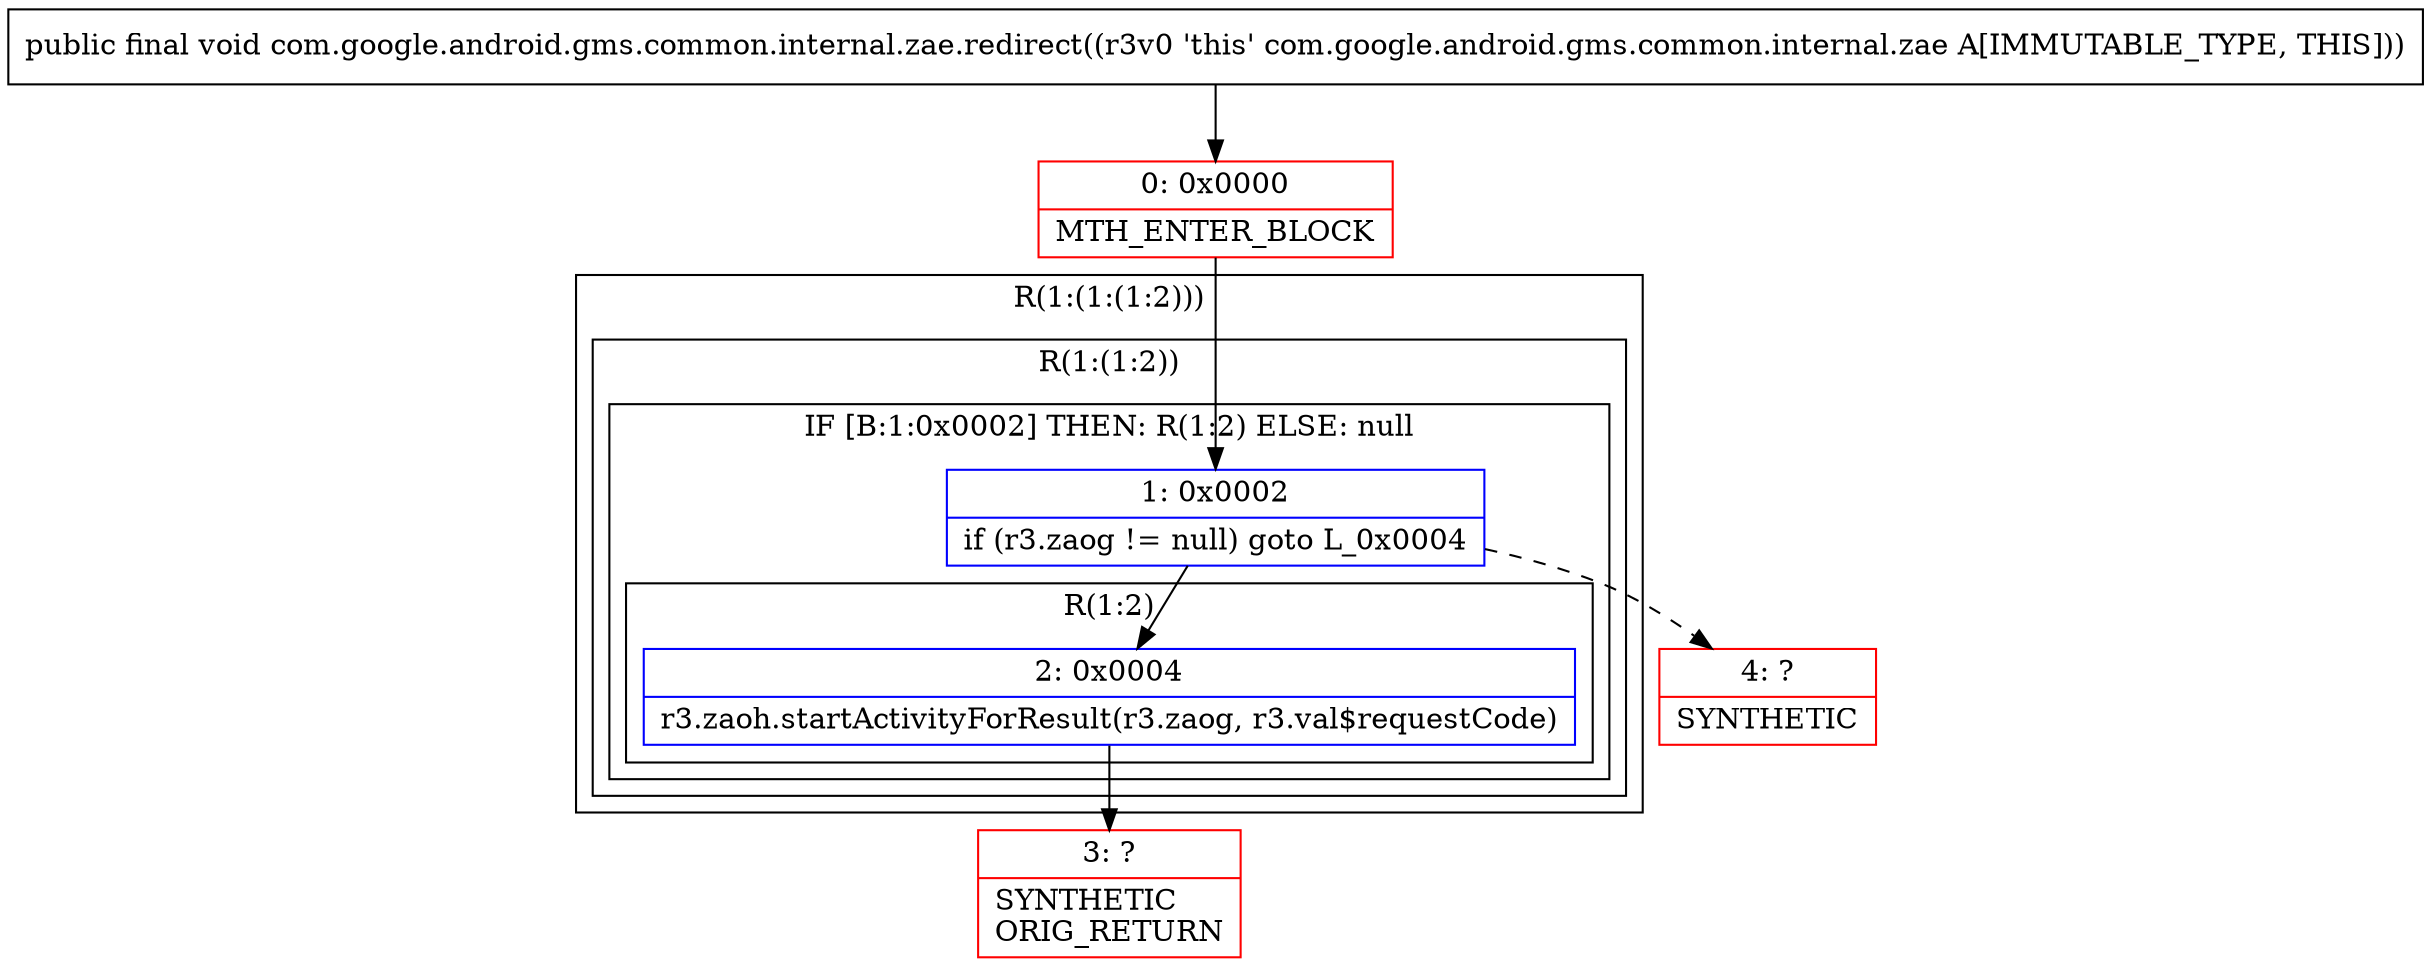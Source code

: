 digraph "CFG forcom.google.android.gms.common.internal.zae.redirect()V" {
subgraph cluster_Region_939394954 {
label = "R(1:(1:(1:2)))";
node [shape=record,color=blue];
subgraph cluster_Region_969696980 {
label = "R(1:(1:2))";
node [shape=record,color=blue];
subgraph cluster_IfRegion_1120113214 {
label = "IF [B:1:0x0002] THEN: R(1:2) ELSE: null";
node [shape=record,color=blue];
Node_1 [shape=record,label="{1\:\ 0x0002|if (r3.zaog != null) goto L_0x0004\l}"];
subgraph cluster_Region_903529332 {
label = "R(1:2)";
node [shape=record,color=blue];
Node_2 [shape=record,label="{2\:\ 0x0004|r3.zaoh.startActivityForResult(r3.zaog, r3.val$requestCode)\l}"];
}
}
}
}
Node_0 [shape=record,color=red,label="{0\:\ 0x0000|MTH_ENTER_BLOCK\l}"];
Node_3 [shape=record,color=red,label="{3\:\ ?|SYNTHETIC\lORIG_RETURN\l}"];
Node_4 [shape=record,color=red,label="{4\:\ ?|SYNTHETIC\l}"];
MethodNode[shape=record,label="{public final void com.google.android.gms.common.internal.zae.redirect((r3v0 'this' com.google.android.gms.common.internal.zae A[IMMUTABLE_TYPE, THIS])) }"];
MethodNode -> Node_0;
Node_1 -> Node_2;
Node_1 -> Node_4[style=dashed];
Node_2 -> Node_3;
Node_0 -> Node_1;
}

